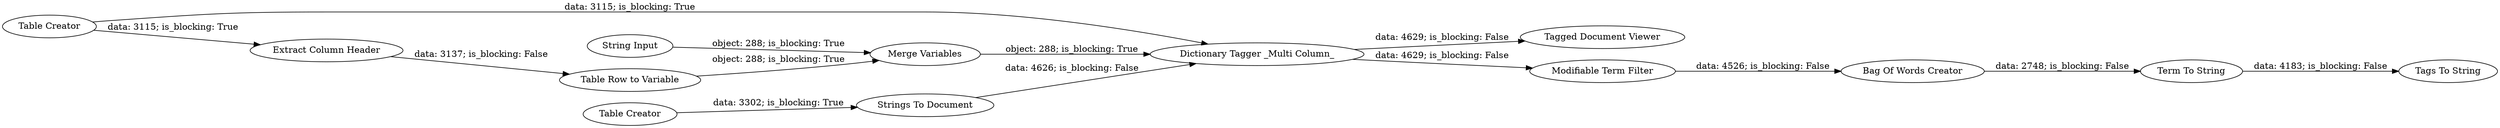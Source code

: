 digraph {
	"8278552151618345009_9" [label="Extract Column Header"]
	"8278552151618345009_21" [label="Term To String"]
	"8278552151618345009_27" [label="Merge Variables"]
	"8278552151618345009_22" [label="Tags To String"]
	"8278552151618345009_4" [label="Table Creator"]
	"8278552151618345009_26" [label="String Input"]
	"8278552151618345009_20" [label="Bag Of Words Creator"]
	"8278552151618345009_28" [label="Tagged Document Viewer"]
	"8278552151618345009_19" [label="Modifiable Term Filter"]
	"8278552151618345009_7" [label="Table Creator"]
	"8278552151618345009_10" [label="Table Row to Variable"]
	"8278552151618345009_8" [label="Dictionary Tagger _Multi Column_"]
	"8278552151618345009_5" [label="Strings To Document"]
	"8278552151618345009_5" -> "8278552151618345009_8" [label="data: 4626; is_blocking: False"]
	"8278552151618345009_26" -> "8278552151618345009_27" [label="object: 288; is_blocking: True"]
	"8278552151618345009_8" -> "8278552151618345009_19" [label="data: 4629; is_blocking: False"]
	"8278552151618345009_4" -> "8278552151618345009_5" [label="data: 3302; is_blocking: True"]
	"8278552151618345009_19" -> "8278552151618345009_20" [label="data: 4526; is_blocking: False"]
	"8278552151618345009_27" -> "8278552151618345009_8" [label="object: 288; is_blocking: True"]
	"8278552151618345009_7" -> "8278552151618345009_9" [label="data: 3115; is_blocking: True"]
	"8278552151618345009_21" -> "8278552151618345009_22" [label="data: 4183; is_blocking: False"]
	"8278552151618345009_8" -> "8278552151618345009_28" [label="data: 4629; is_blocking: False"]
	"8278552151618345009_9" -> "8278552151618345009_10" [label="data: 3137; is_blocking: False"]
	"8278552151618345009_10" -> "8278552151618345009_27" [label="object: 288; is_blocking: True"]
	"8278552151618345009_20" -> "8278552151618345009_21" [label="data: 2748; is_blocking: False"]
	"8278552151618345009_7" -> "8278552151618345009_8" [label="data: 3115; is_blocking: True"]
	rankdir=LR
}
